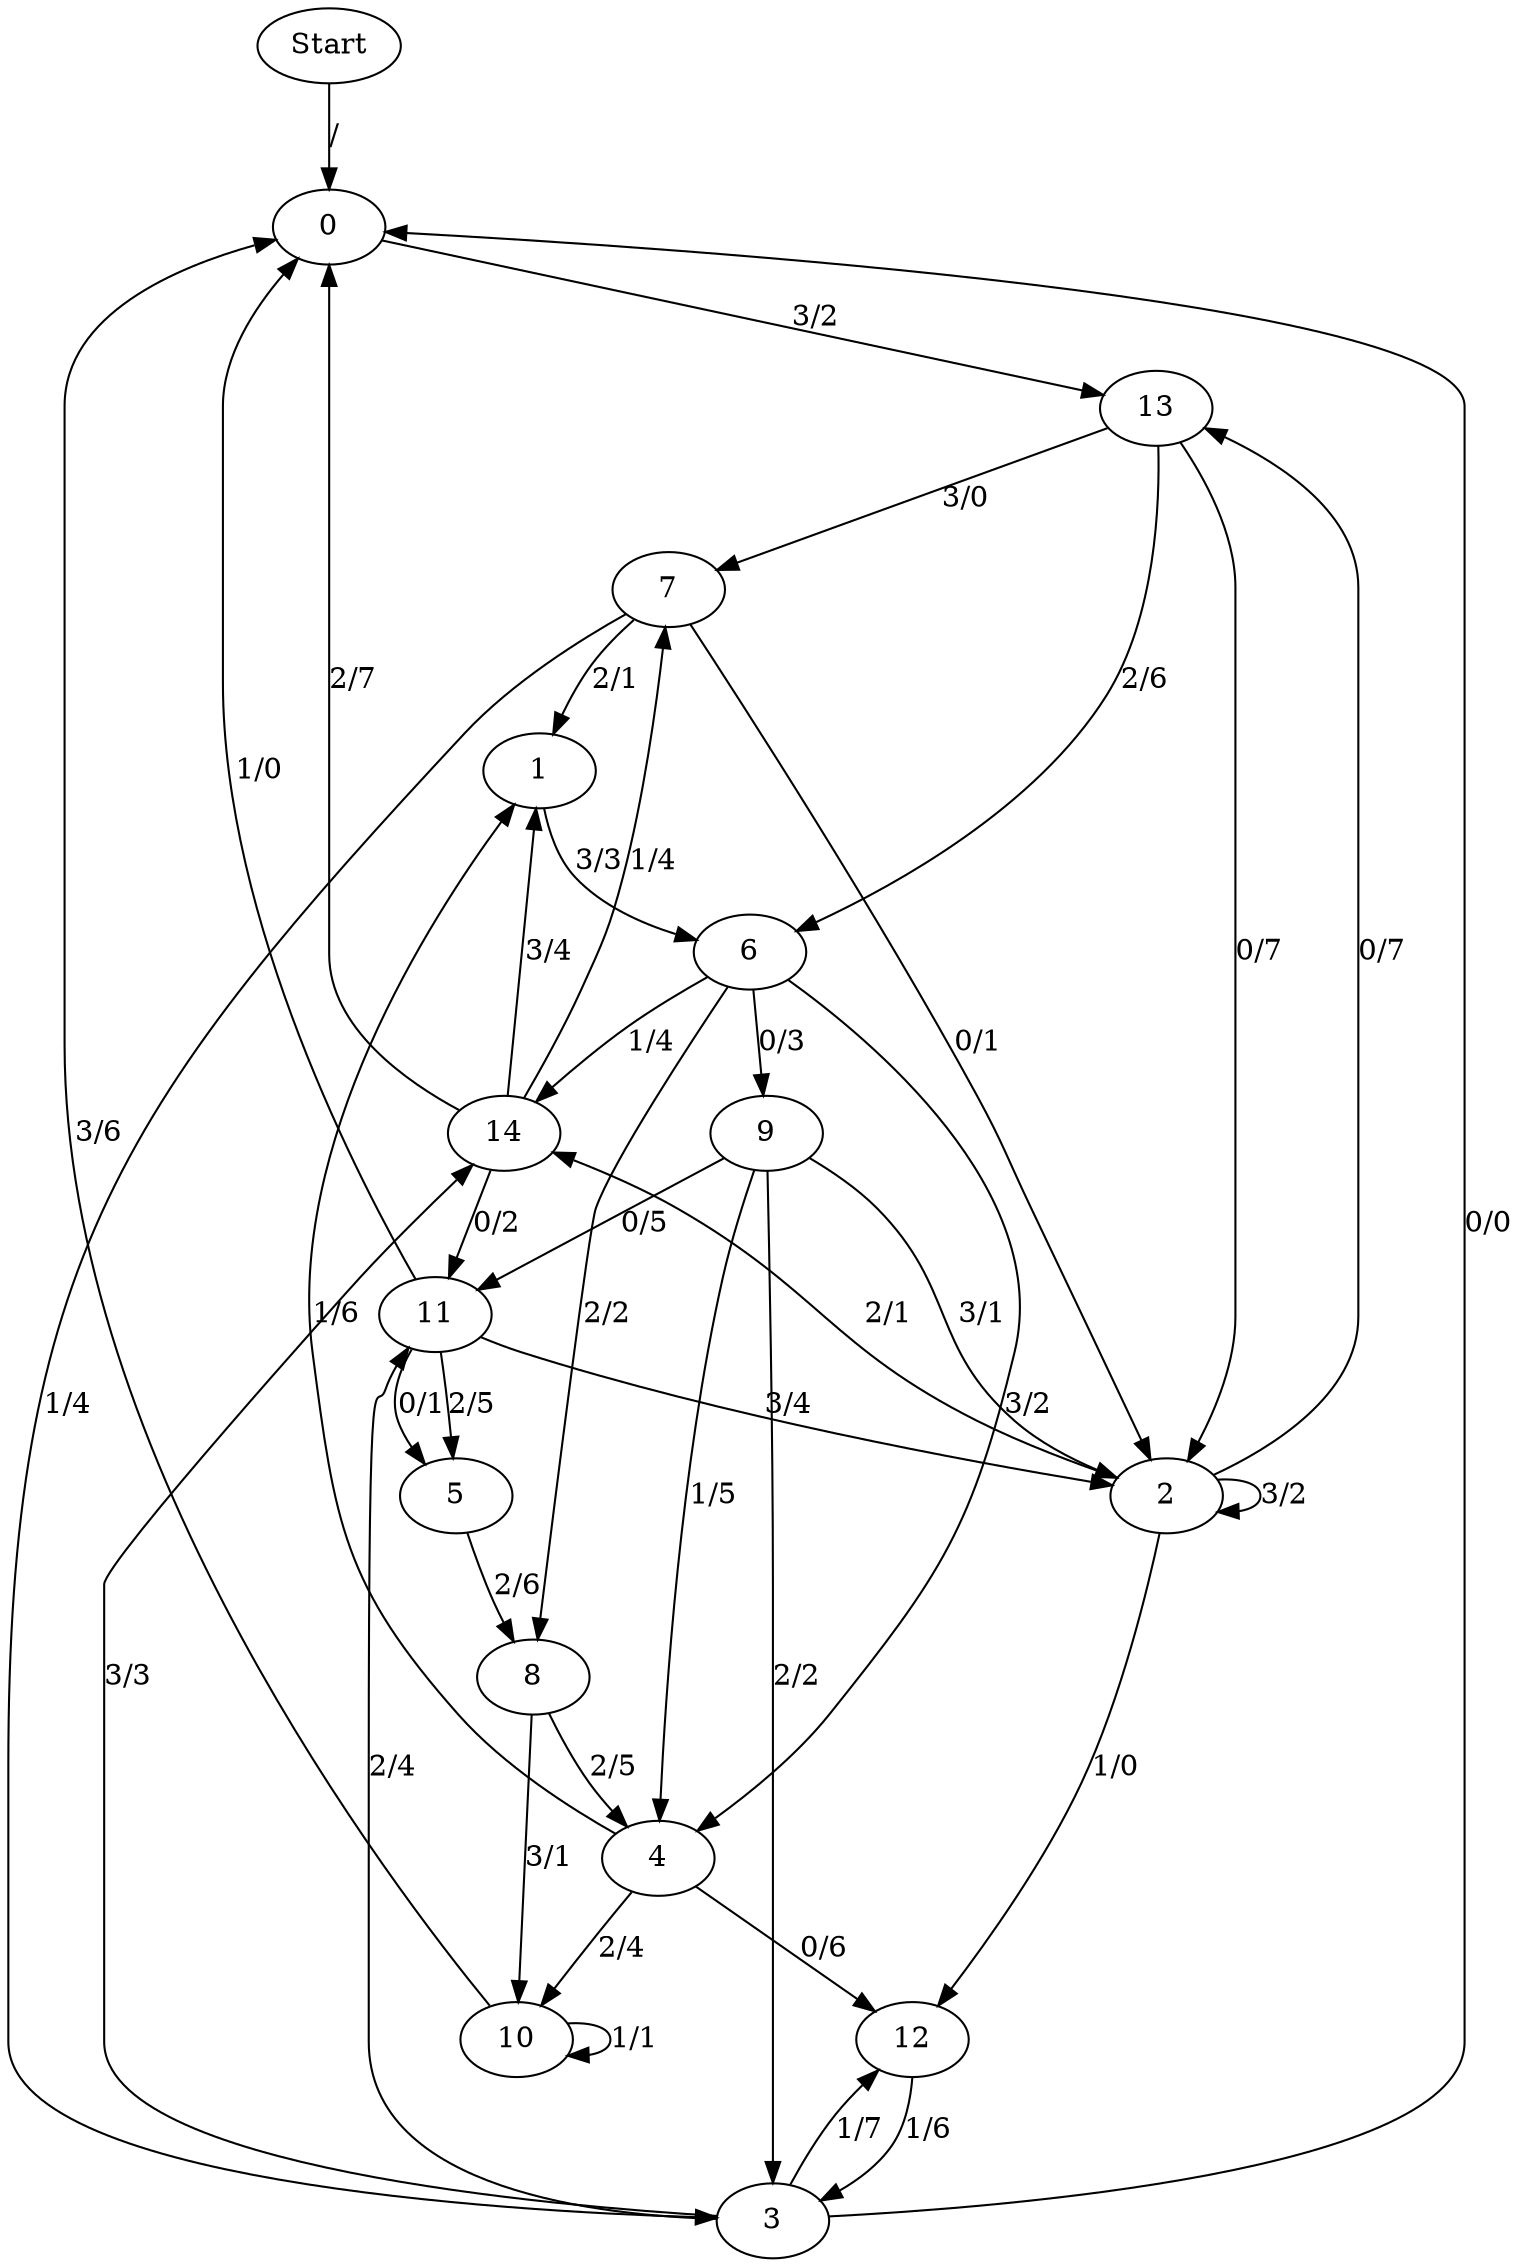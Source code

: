 digraph {
	Start -> 0 [label="/"]
	0 -> 13 [label="3/2"]
	14 -> 7 [label="1/4"]
	14 -> 0 [label="2/7"]
	14 -> 1 [label="3/4"]
	14 -> 11 [label="0/2"]
	13 -> 2 [label="0/7"]
	13 -> 6 [label="2/6"]
	13 -> 7 [label="3/0"]
	7 -> 1 [label="2/1"]
	7 -> 2 [label="0/1"]
	7 -> 3 [label="1/4"]
	6 -> 8 [label="2/2"]
	6 -> 4 [label="3/2"]
	6 -> 9 [label="0/3"]
	6 -> 14 [label="1/4"]
	9 -> 4 [label="1/5"]
	9 -> 3 [label="2/2"]
	9 -> 2 [label="3/1"]
	9 -> 11 [label="0/5"]
	8 -> 4 [label="2/5"]
	8 -> 10 [label="3/1"]
	4 -> 12 [label="0/6"]
	4 -> 1 [label="1/6"]
	4 -> 10 [label="2/4"]
	10 -> 10 [label="1/1"]
	10 -> 0 [label="3/6"]
	1 -> 6 [label="3/3"]
	12 -> 3 [label="1/6"]
	3 -> 0 [label="0/0"]
	3 -> 12 [label="1/7"]
	3 -> 11 [label="2/4"]
	3 -> 14 [label="3/3"]
	11 -> 2 [label="3/4"]
	11 -> 5 [label="0/1"]
	11 -> 0 [label="1/0"]
	11 -> 5 [label="2/5"]
	2 -> 13 [label="0/7"]
	2 -> 12 [label="1/0"]
	2 -> 14 [label="2/1"]
	2 -> 2 [label="3/2"]
	5 -> 8 [label="2/6"]
}